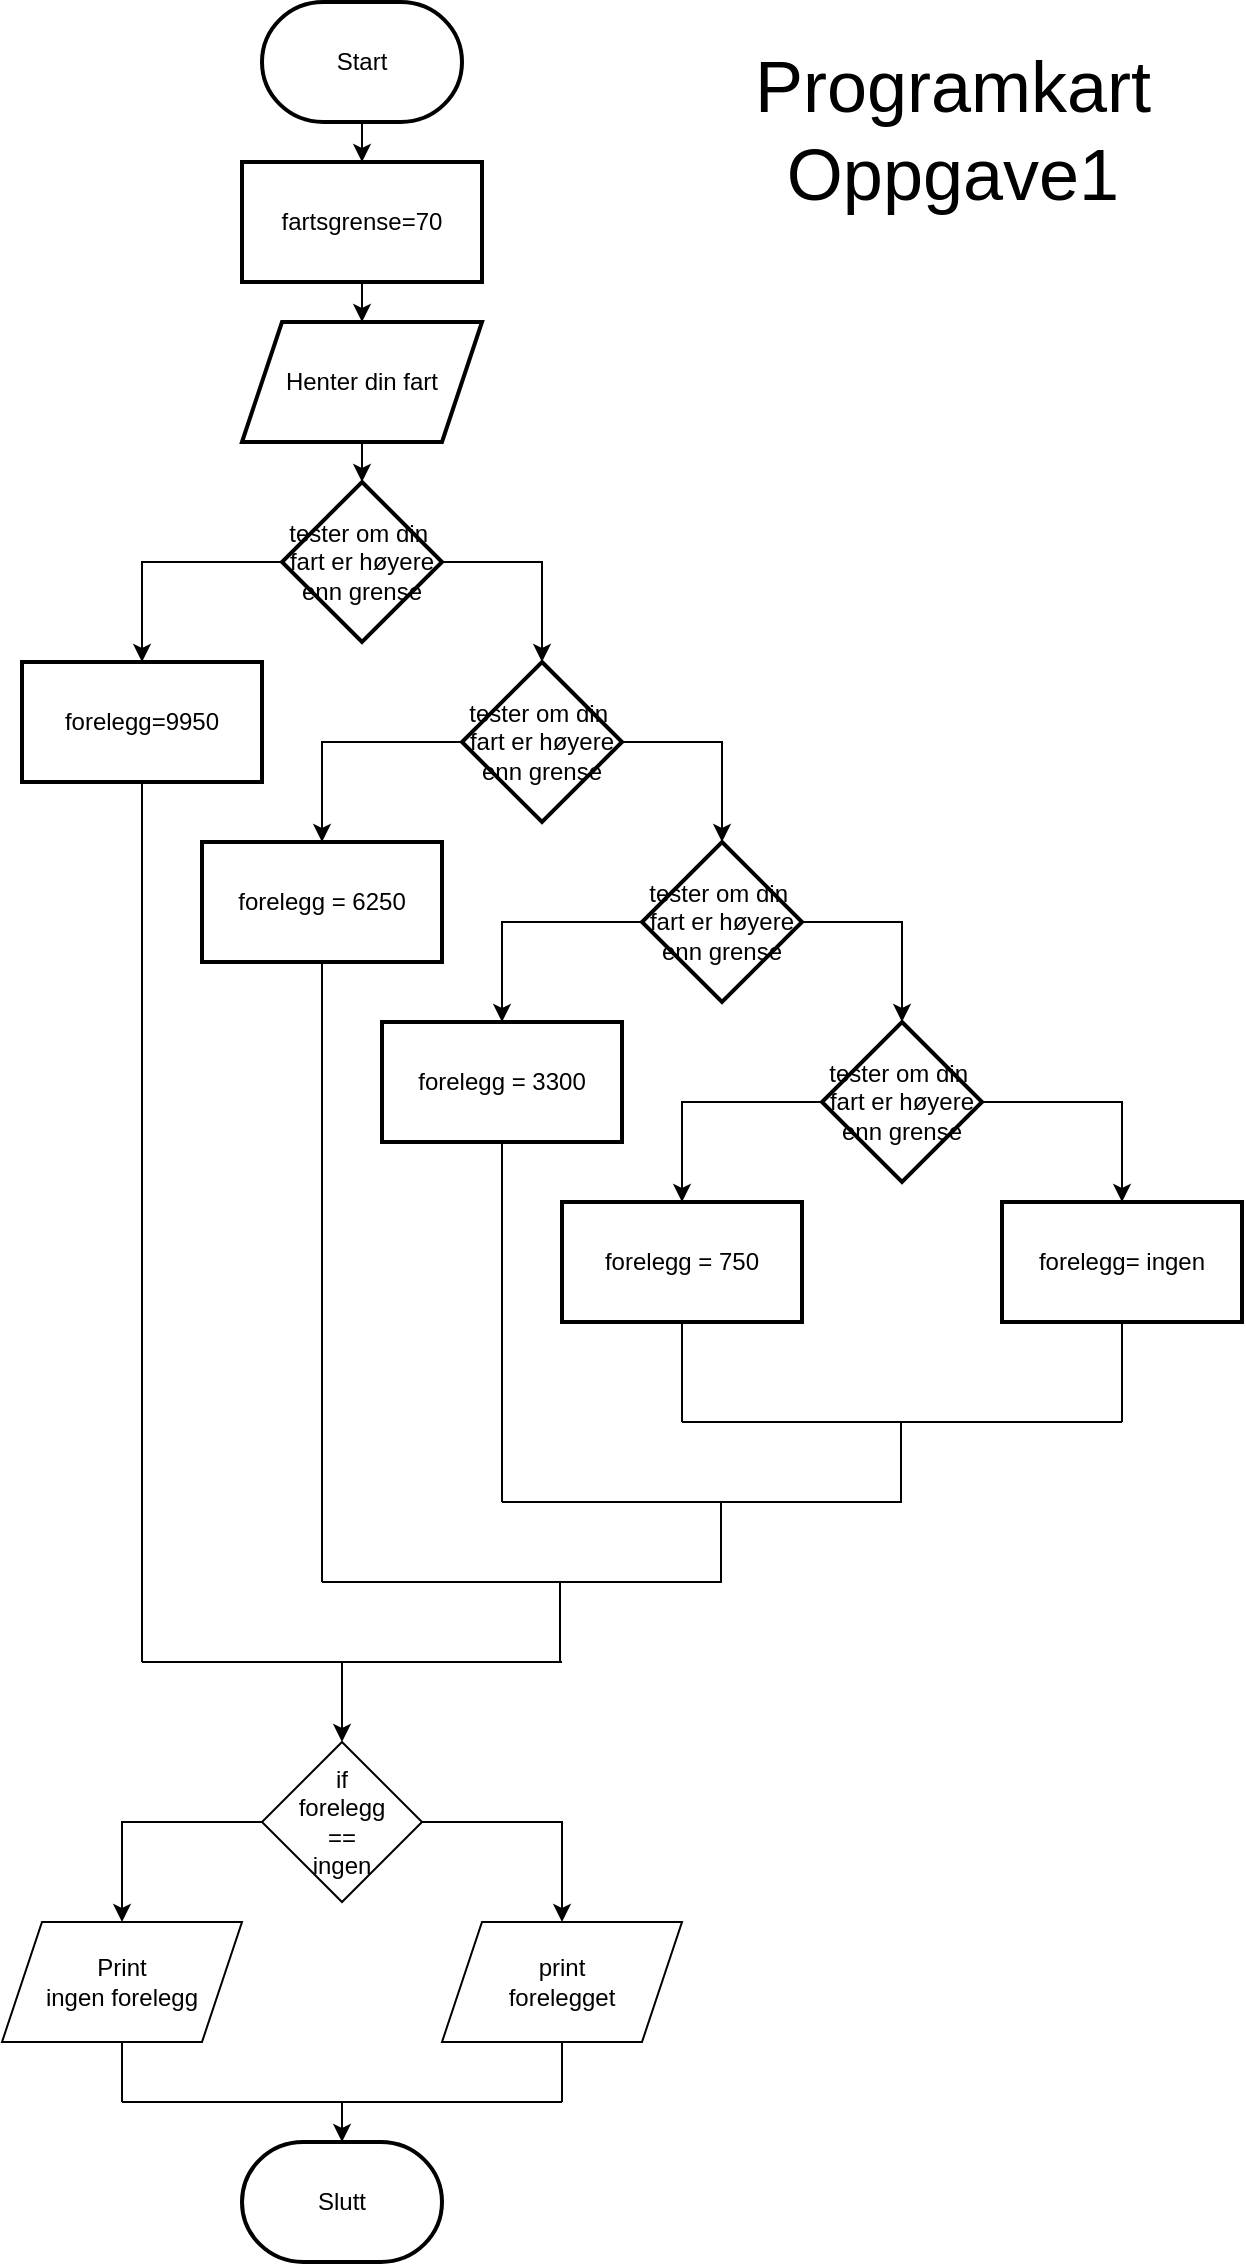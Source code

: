 <mxfile version="15.9.1" type="device"><diagram id="0CgutIiU8b_J4ipVvuIB" name="Page-1"><mxGraphModel dx="1673" dy="934" grid="0" gridSize="10" guides="1" tooltips="1" connect="1" arrows="1" fold="1" page="1" pageScale="1" pageWidth="827" pageHeight="1169" math="0" shadow="0"><root><mxCell id="0"/><mxCell id="1" parent="0"/><mxCell id="5gHi1fJwo_QevCl6o0Rd-3" value="" style="edgeStyle=orthogonalEdgeStyle;rounded=0;orthogonalLoop=1;jettySize=auto;html=1;" edge="1" parent="1" source="5gHi1fJwo_QevCl6o0Rd-1" target="5gHi1fJwo_QevCl6o0Rd-2"><mxGeometry relative="1" as="geometry"/></mxCell><mxCell id="5gHi1fJwo_QevCl6o0Rd-1" value="Start" style="strokeWidth=2;html=1;shape=mxgraph.flowchart.terminator;whiteSpace=wrap;" vertex="1" parent="1"><mxGeometry x="160" y="10" width="100" height="60" as="geometry"/></mxCell><mxCell id="5gHi1fJwo_QevCl6o0Rd-5" value="" style="edgeStyle=orthogonalEdgeStyle;rounded=0;orthogonalLoop=1;jettySize=auto;html=1;" edge="1" parent="1" source="5gHi1fJwo_QevCl6o0Rd-2" target="5gHi1fJwo_QevCl6o0Rd-4"><mxGeometry relative="1" as="geometry"/></mxCell><mxCell id="5gHi1fJwo_QevCl6o0Rd-2" value="fartsgrense=70" style="whiteSpace=wrap;html=1;strokeWidth=2;" vertex="1" parent="1"><mxGeometry x="150" y="90" width="120" height="60" as="geometry"/></mxCell><mxCell id="5gHi1fJwo_QevCl6o0Rd-7" value="" style="edgeStyle=orthogonalEdgeStyle;rounded=0;orthogonalLoop=1;jettySize=auto;html=1;" edge="1" parent="1" source="5gHi1fJwo_QevCl6o0Rd-4" target="5gHi1fJwo_QevCl6o0Rd-6"><mxGeometry relative="1" as="geometry"/></mxCell><mxCell id="5gHi1fJwo_QevCl6o0Rd-4" value="Henter din fart" style="shape=parallelogram;perimeter=parallelogramPerimeter;whiteSpace=wrap;html=1;fixedSize=1;strokeWidth=2;" vertex="1" parent="1"><mxGeometry x="150" y="170" width="120" height="60" as="geometry"/></mxCell><mxCell id="5gHi1fJwo_QevCl6o0Rd-9" value="" style="edgeStyle=orthogonalEdgeStyle;rounded=0;orthogonalLoop=1;jettySize=auto;html=1;" edge="1" parent="1" source="5gHi1fJwo_QevCl6o0Rd-6" target="5gHi1fJwo_QevCl6o0Rd-8"><mxGeometry relative="1" as="geometry"/></mxCell><mxCell id="5gHi1fJwo_QevCl6o0Rd-15" value="" style="edgeStyle=orthogonalEdgeStyle;rounded=0;orthogonalLoop=1;jettySize=auto;html=1;" edge="1" parent="1" source="5gHi1fJwo_QevCl6o0Rd-6" target="5gHi1fJwo_QevCl6o0Rd-14"><mxGeometry relative="1" as="geometry"/></mxCell><mxCell id="5gHi1fJwo_QevCl6o0Rd-6" value="tester om din&amp;nbsp;&lt;br&gt;fart er høyere&lt;br&gt;enn grense" style="rhombus;whiteSpace=wrap;html=1;strokeWidth=2;" vertex="1" parent="1"><mxGeometry x="170" y="250" width="80" height="80" as="geometry"/></mxCell><mxCell id="5gHi1fJwo_QevCl6o0Rd-11" value="" style="edgeStyle=orthogonalEdgeStyle;rounded=0;orthogonalLoop=1;jettySize=auto;html=1;" edge="1" parent="1" source="5gHi1fJwo_QevCl6o0Rd-8" target="5gHi1fJwo_QevCl6o0Rd-10"><mxGeometry relative="1" as="geometry"/></mxCell><mxCell id="5gHi1fJwo_QevCl6o0Rd-17" value="" style="edgeStyle=orthogonalEdgeStyle;rounded=0;orthogonalLoop=1;jettySize=auto;html=1;" edge="1" parent="1" source="5gHi1fJwo_QevCl6o0Rd-8" target="5gHi1fJwo_QevCl6o0Rd-16"><mxGeometry relative="1" as="geometry"/></mxCell><mxCell id="5gHi1fJwo_QevCl6o0Rd-8" value="tester om din&amp;nbsp;&lt;br&gt;fart er høyere&lt;br&gt;enn grense" style="rhombus;whiteSpace=wrap;html=1;strokeWidth=2;" vertex="1" parent="1"><mxGeometry x="260" y="340" width="80" height="80" as="geometry"/></mxCell><mxCell id="5gHi1fJwo_QevCl6o0Rd-13" value="" style="edgeStyle=orthogonalEdgeStyle;rounded=0;orthogonalLoop=1;jettySize=auto;html=1;" edge="1" parent="1" source="5gHi1fJwo_QevCl6o0Rd-10" target="5gHi1fJwo_QevCl6o0Rd-12"><mxGeometry relative="1" as="geometry"/></mxCell><mxCell id="5gHi1fJwo_QevCl6o0Rd-19" value="" style="edgeStyle=orthogonalEdgeStyle;rounded=0;orthogonalLoop=1;jettySize=auto;html=1;" edge="1" parent="1" source="5gHi1fJwo_QevCl6o0Rd-10" target="5gHi1fJwo_QevCl6o0Rd-18"><mxGeometry relative="1" as="geometry"/></mxCell><mxCell id="5gHi1fJwo_QevCl6o0Rd-10" value="tester om din&amp;nbsp;&lt;br&gt;fart er høyere&lt;br&gt;enn grense" style="rhombus;whiteSpace=wrap;html=1;strokeWidth=2;" vertex="1" parent="1"><mxGeometry x="350" y="430" width="80" height="80" as="geometry"/></mxCell><mxCell id="5gHi1fJwo_QevCl6o0Rd-21" value="" style="edgeStyle=orthogonalEdgeStyle;rounded=0;orthogonalLoop=1;jettySize=auto;html=1;" edge="1" parent="1" source="5gHi1fJwo_QevCl6o0Rd-12" target="5gHi1fJwo_QevCl6o0Rd-20"><mxGeometry relative="1" as="geometry"/></mxCell><mxCell id="5gHi1fJwo_QevCl6o0Rd-23" value="" style="edgeStyle=orthogonalEdgeStyle;rounded=0;orthogonalLoop=1;jettySize=auto;html=1;" edge="1" parent="1" source="5gHi1fJwo_QevCl6o0Rd-12" target="5gHi1fJwo_QevCl6o0Rd-22"><mxGeometry relative="1" as="geometry"/></mxCell><mxCell id="5gHi1fJwo_QevCl6o0Rd-12" value="tester om din&amp;nbsp;&lt;br&gt;fart er høyere&lt;br&gt;enn grense" style="rhombus;whiteSpace=wrap;html=1;strokeWidth=2;" vertex="1" parent="1"><mxGeometry x="440" y="520" width="80" height="80" as="geometry"/></mxCell><mxCell id="5gHi1fJwo_QevCl6o0Rd-14" value="forelegg=9950" style="whiteSpace=wrap;html=1;strokeWidth=2;" vertex="1" parent="1"><mxGeometry x="40" y="340" width="120" height="60" as="geometry"/></mxCell><mxCell id="5gHi1fJwo_QevCl6o0Rd-16" value="forelegg = 6250" style="whiteSpace=wrap;html=1;strokeWidth=2;" vertex="1" parent="1"><mxGeometry x="130" y="430" width="120" height="60" as="geometry"/></mxCell><mxCell id="5gHi1fJwo_QevCl6o0Rd-18" value="forelegg = 3300" style="whiteSpace=wrap;html=1;strokeWidth=2;" vertex="1" parent="1"><mxGeometry x="220" y="520" width="120" height="60" as="geometry"/></mxCell><mxCell id="5gHi1fJwo_QevCl6o0Rd-20" value="forelegg = 750" style="whiteSpace=wrap;html=1;strokeWidth=2;" vertex="1" parent="1"><mxGeometry x="310" y="610" width="120" height="60" as="geometry"/></mxCell><mxCell id="5gHi1fJwo_QevCl6o0Rd-22" value="forelegg= ingen" style="whiteSpace=wrap;html=1;strokeWidth=2;" vertex="1" parent="1"><mxGeometry x="530" y="610" width="120" height="60" as="geometry"/></mxCell><mxCell id="5gHi1fJwo_QevCl6o0Rd-24" value="" style="endArrow=none;html=1;rounded=0;entryX=0.5;entryY=1;entryDx=0;entryDy=0;" edge="1" parent="1" target="5gHi1fJwo_QevCl6o0Rd-22"><mxGeometry width="50" height="50" relative="1" as="geometry"><mxPoint x="590" y="720" as="sourcePoint"/><mxPoint x="610" y="840" as="targetPoint"/></mxGeometry></mxCell><mxCell id="5gHi1fJwo_QevCl6o0Rd-26" value="" style="endArrow=none;html=1;rounded=0;entryX=0.5;entryY=1;entryDx=0;entryDy=0;" edge="1" parent="1" target="5gHi1fJwo_QevCl6o0Rd-20"><mxGeometry width="50" height="50" relative="1" as="geometry"><mxPoint x="370" y="720" as="sourcePoint"/><mxPoint x="390" y="840" as="targetPoint"/></mxGeometry></mxCell><mxCell id="5gHi1fJwo_QevCl6o0Rd-27" value="" style="endArrow=none;html=1;rounded=0;" edge="1" parent="1"><mxGeometry width="50" height="50" relative="1" as="geometry"><mxPoint x="590" y="720" as="sourcePoint"/><mxPoint x="370" y="720" as="targetPoint"/></mxGeometry></mxCell><mxCell id="5gHi1fJwo_QevCl6o0Rd-29" value="" style="endArrow=none;html=1;rounded=0;entryX=0.5;entryY=1;entryDx=0;entryDy=0;" edge="1" parent="1" target="5gHi1fJwo_QevCl6o0Rd-18"><mxGeometry width="50" height="50" relative="1" as="geometry"><mxPoint x="280" y="760" as="sourcePoint"/><mxPoint x="280" y="750" as="targetPoint"/></mxGeometry></mxCell><mxCell id="5gHi1fJwo_QevCl6o0Rd-30" value="" style="endArrow=none;html=1;rounded=0;" edge="1" parent="1"><mxGeometry width="50" height="50" relative="1" as="geometry"><mxPoint x="479.5" y="760" as="sourcePoint"/><mxPoint x="479.5" y="720" as="targetPoint"/></mxGeometry></mxCell><mxCell id="5gHi1fJwo_QevCl6o0Rd-31" value="" style="endArrow=none;html=1;rounded=0;" edge="1" parent="1"><mxGeometry width="50" height="50" relative="1" as="geometry"><mxPoint x="480" y="760" as="sourcePoint"/><mxPoint x="280" y="760" as="targetPoint"/></mxGeometry></mxCell><mxCell id="5gHi1fJwo_QevCl6o0Rd-32" value="" style="endArrow=none;html=1;rounded=0;entryX=0.5;entryY=1;entryDx=0;entryDy=0;" edge="1" parent="1" target="5gHi1fJwo_QevCl6o0Rd-16"><mxGeometry width="50" height="50" relative="1" as="geometry"><mxPoint x="190" y="800" as="sourcePoint"/><mxPoint x="190" y="660" as="targetPoint"/></mxGeometry></mxCell><mxCell id="5gHi1fJwo_QevCl6o0Rd-33" value="" style="endArrow=none;html=1;rounded=0;" edge="1" parent="1"><mxGeometry width="50" height="50" relative="1" as="geometry"><mxPoint x="389.5" y="800" as="sourcePoint"/><mxPoint x="389.5" y="760" as="targetPoint"/></mxGeometry></mxCell><mxCell id="5gHi1fJwo_QevCl6o0Rd-34" value="" style="endArrow=none;html=1;rounded=0;" edge="1" parent="1"><mxGeometry width="50" height="50" relative="1" as="geometry"><mxPoint x="390" y="800" as="sourcePoint"/><mxPoint x="190" y="800" as="targetPoint"/></mxGeometry></mxCell><mxCell id="5gHi1fJwo_QevCl6o0Rd-35" value="" style="endArrow=none;html=1;rounded=0;entryX=0.5;entryY=1;entryDx=0;entryDy=0;" edge="1" parent="1" target="5gHi1fJwo_QevCl6o0Rd-14"><mxGeometry width="50" height="50" relative="1" as="geometry"><mxPoint x="100" y="840" as="sourcePoint"/><mxPoint x="100" y="570" as="targetPoint"/></mxGeometry></mxCell><mxCell id="5gHi1fJwo_QevCl6o0Rd-36" value="" style="endArrow=none;html=1;rounded=0;" edge="1" parent="1"><mxGeometry width="50" height="50" relative="1" as="geometry"><mxPoint x="309" y="840" as="sourcePoint"/><mxPoint x="309" y="800" as="targetPoint"/></mxGeometry></mxCell><mxCell id="5gHi1fJwo_QevCl6o0Rd-37" value="" style="endArrow=none;html=1;rounded=0;" edge="1" parent="1"><mxGeometry width="50" height="50" relative="1" as="geometry"><mxPoint x="310" y="840" as="sourcePoint"/><mxPoint x="100" y="840" as="targetPoint"/></mxGeometry></mxCell><mxCell id="5gHi1fJwo_QevCl6o0Rd-38" value="" style="endArrow=classic;html=1;rounded=0;" edge="1" parent="1"><mxGeometry width="50" height="50" relative="1" as="geometry"><mxPoint x="200" y="840" as="sourcePoint"/><mxPoint x="200" y="880" as="targetPoint"/></mxGeometry></mxCell><mxCell id="5gHi1fJwo_QevCl6o0Rd-41" value="" style="edgeStyle=orthogonalEdgeStyle;rounded=0;orthogonalLoop=1;jettySize=auto;html=1;" edge="1" parent="1" source="5gHi1fJwo_QevCl6o0Rd-39" target="5gHi1fJwo_QevCl6o0Rd-40"><mxGeometry relative="1" as="geometry"/></mxCell><mxCell id="5gHi1fJwo_QevCl6o0Rd-43" value="" style="edgeStyle=orthogonalEdgeStyle;rounded=0;orthogonalLoop=1;jettySize=auto;html=1;" edge="1" parent="1" source="5gHi1fJwo_QevCl6o0Rd-39" target="5gHi1fJwo_QevCl6o0Rd-42"><mxGeometry relative="1" as="geometry"/></mxCell><mxCell id="5gHi1fJwo_QevCl6o0Rd-39" value="if&lt;br&gt;forelegg&lt;br&gt;==&lt;br&gt;ingen" style="rhombus;whiteSpace=wrap;html=1;" vertex="1" parent="1"><mxGeometry x="160" y="880" width="80" height="80" as="geometry"/></mxCell><mxCell id="5gHi1fJwo_QevCl6o0Rd-40" value="Print&lt;br&gt;ingen forelegg" style="shape=parallelogram;perimeter=parallelogramPerimeter;whiteSpace=wrap;html=1;fixedSize=1;" vertex="1" parent="1"><mxGeometry x="30" y="970" width="120" height="60" as="geometry"/></mxCell><mxCell id="5gHi1fJwo_QevCl6o0Rd-42" value="print&lt;br&gt;forelegget" style="shape=parallelogram;perimeter=parallelogramPerimeter;whiteSpace=wrap;html=1;fixedSize=1;" vertex="1" parent="1"><mxGeometry x="250" y="970" width="120" height="60" as="geometry"/></mxCell><mxCell id="5gHi1fJwo_QevCl6o0Rd-44" value="" style="endArrow=none;html=1;rounded=0;" edge="1" parent="1"><mxGeometry width="50" height="50" relative="1" as="geometry"><mxPoint x="310" y="1060" as="sourcePoint"/><mxPoint x="310" y="1030" as="targetPoint"/></mxGeometry></mxCell><mxCell id="5gHi1fJwo_QevCl6o0Rd-45" value="" style="endArrow=none;html=1;rounded=0;" edge="1" parent="1"><mxGeometry width="50" height="50" relative="1" as="geometry"><mxPoint x="90" y="1060" as="sourcePoint"/><mxPoint x="310" y="1060" as="targetPoint"/></mxGeometry></mxCell><mxCell id="5gHi1fJwo_QevCl6o0Rd-46" value="" style="endArrow=none;html=1;rounded=0;" edge="1" parent="1"><mxGeometry width="50" height="50" relative="1" as="geometry"><mxPoint x="90" y="1060" as="sourcePoint"/><mxPoint x="90" y="1030" as="targetPoint"/></mxGeometry></mxCell><mxCell id="5gHi1fJwo_QevCl6o0Rd-47" value="" style="endArrow=classic;html=1;rounded=0;" edge="1" parent="1"><mxGeometry width="50" height="50" relative="1" as="geometry"><mxPoint x="200" y="1060" as="sourcePoint"/><mxPoint x="200" y="1080" as="targetPoint"/></mxGeometry></mxCell><mxCell id="5gHi1fJwo_QevCl6o0Rd-48" value="Slutt" style="strokeWidth=2;html=1;shape=mxgraph.flowchart.terminator;whiteSpace=wrap;" vertex="1" parent="1"><mxGeometry x="150" y="1080" width="100" height="60" as="geometry"/></mxCell><mxCell id="5gHi1fJwo_QevCl6o0Rd-49" value="&lt;font style=&quot;font-size: 36px&quot;&gt;Programkart&lt;br&gt;Oppgave1&lt;br&gt;&lt;/font&gt;" style="text;html=1;align=center;verticalAlign=middle;resizable=0;points=[];autosize=1;strokeColor=none;fillColor=none;" vertex="1" parent="1"><mxGeometry x="401" y="50" width="208" height="48" as="geometry"/></mxCell></root></mxGraphModel></diagram></mxfile>